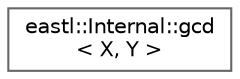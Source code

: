 digraph "类继承关系图"
{
 // LATEX_PDF_SIZE
  bgcolor="transparent";
  edge [fontname=Helvetica,fontsize=10,labelfontname=Helvetica,labelfontsize=10];
  node [fontname=Helvetica,fontsize=10,shape=box,height=0.2,width=0.4];
  rankdir="LR";
  Node0 [id="Node000000",label="eastl::Internal::gcd\l\< X, Y \>",height=0.2,width=0.4,color="grey40", fillcolor="white", style="filled",URL="$structeastl_1_1_internal_1_1gcd.html",tooltip=" "];
}
